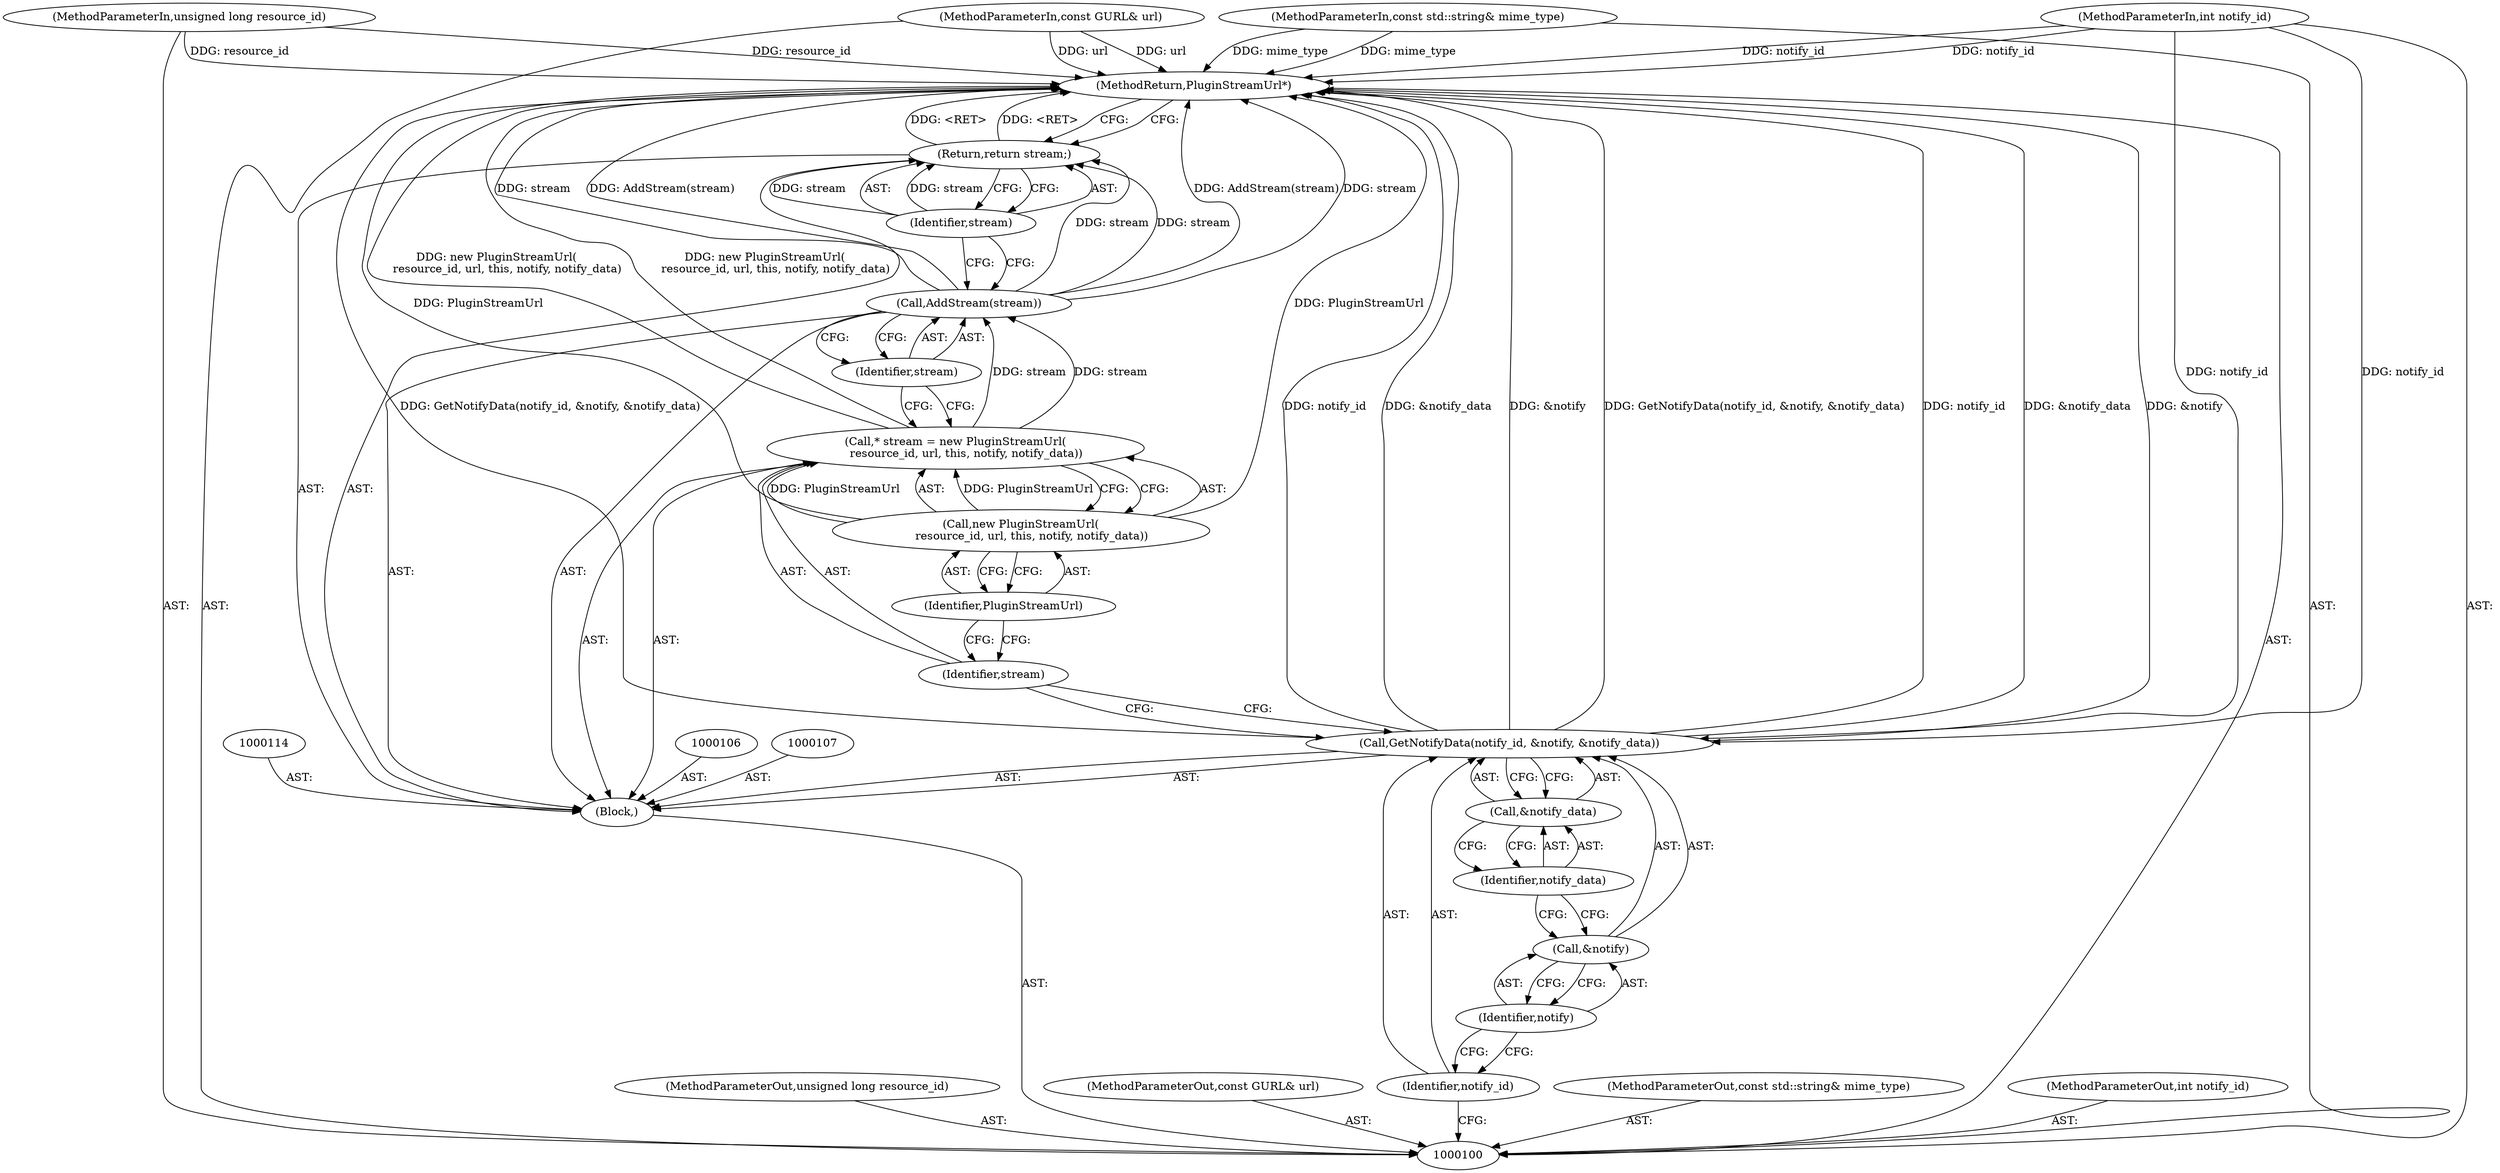 digraph "0_Chrome_ea3d1d84be3d6f97bf50e76511c9e26af6895533_25" {
"1000123" [label="(MethodReturn,PluginStreamUrl*)"];
"1000101" [label="(MethodParameterIn,unsigned long resource_id)"];
"1000158" [label="(MethodParameterOut,unsigned long resource_id)"];
"1000120" [label="(Identifier,stream)"];
"1000119" [label="(Call,AddStream(stream))"];
"1000122" [label="(Identifier,stream)"];
"1000121" [label="(Return,return stream;)"];
"1000102" [label="(MethodParameterIn,const GURL& url)"];
"1000159" [label="(MethodParameterOut,const GURL& url)"];
"1000103" [label="(MethodParameterIn,const std::string& mime_type)"];
"1000160" [label="(MethodParameterOut,const std::string& mime_type)"];
"1000104" [label="(MethodParameterIn,int notify_id)"];
"1000161" [label="(MethodParameterOut,int notify_id)"];
"1000105" [label="(Block,)"];
"1000109" [label="(Identifier,notify_id)"];
"1000108" [label="(Call,GetNotifyData(notify_id, &notify, &notify_data))"];
"1000110" [label="(Call,&notify)"];
"1000111" [label="(Identifier,notify)"];
"1000112" [label="(Call,&notify_data)"];
"1000113" [label="(Identifier,notify_data)"];
"1000115" [label="(Call,* stream = new PluginStreamUrl(\n      resource_id, url, this, notify, notify_data))"];
"1000116" [label="(Identifier,stream)"];
"1000117" [label="(Call,new PluginStreamUrl(\n      resource_id, url, this, notify, notify_data))"];
"1000118" [label="(Identifier,PluginStreamUrl)"];
"1000123" -> "1000100"  [label="AST: "];
"1000123" -> "1000121"  [label="CFG: "];
"1000121" -> "1000123"  [label="DDG: <RET>"];
"1000115" -> "1000123"  [label="DDG: new PluginStreamUrl(\n      resource_id, url, this, notify, notify_data)"];
"1000108" -> "1000123"  [label="DDG: GetNotifyData(notify_id, &notify, &notify_data)"];
"1000108" -> "1000123"  [label="DDG: notify_id"];
"1000108" -> "1000123"  [label="DDG: &notify_data"];
"1000108" -> "1000123"  [label="DDG: &notify"];
"1000104" -> "1000123"  [label="DDG: notify_id"];
"1000103" -> "1000123"  [label="DDG: mime_type"];
"1000117" -> "1000123"  [label="DDG: PluginStreamUrl"];
"1000119" -> "1000123"  [label="DDG: AddStream(stream)"];
"1000119" -> "1000123"  [label="DDG: stream"];
"1000102" -> "1000123"  [label="DDG: url"];
"1000101" -> "1000123"  [label="DDG: resource_id"];
"1000101" -> "1000100"  [label="AST: "];
"1000101" -> "1000123"  [label="DDG: resource_id"];
"1000158" -> "1000100"  [label="AST: "];
"1000120" -> "1000119"  [label="AST: "];
"1000120" -> "1000115"  [label="CFG: "];
"1000119" -> "1000120"  [label="CFG: "];
"1000119" -> "1000105"  [label="AST: "];
"1000119" -> "1000120"  [label="CFG: "];
"1000120" -> "1000119"  [label="AST: "];
"1000122" -> "1000119"  [label="CFG: "];
"1000119" -> "1000123"  [label="DDG: AddStream(stream)"];
"1000119" -> "1000123"  [label="DDG: stream"];
"1000115" -> "1000119"  [label="DDG: stream"];
"1000119" -> "1000121"  [label="DDG: stream"];
"1000122" -> "1000121"  [label="AST: "];
"1000122" -> "1000119"  [label="CFG: "];
"1000121" -> "1000122"  [label="CFG: "];
"1000122" -> "1000121"  [label="DDG: stream"];
"1000121" -> "1000105"  [label="AST: "];
"1000121" -> "1000122"  [label="CFG: "];
"1000122" -> "1000121"  [label="AST: "];
"1000123" -> "1000121"  [label="CFG: "];
"1000121" -> "1000123"  [label="DDG: <RET>"];
"1000122" -> "1000121"  [label="DDG: stream"];
"1000119" -> "1000121"  [label="DDG: stream"];
"1000102" -> "1000100"  [label="AST: "];
"1000102" -> "1000123"  [label="DDG: url"];
"1000159" -> "1000100"  [label="AST: "];
"1000103" -> "1000100"  [label="AST: "];
"1000103" -> "1000123"  [label="DDG: mime_type"];
"1000160" -> "1000100"  [label="AST: "];
"1000104" -> "1000100"  [label="AST: "];
"1000104" -> "1000123"  [label="DDG: notify_id"];
"1000104" -> "1000108"  [label="DDG: notify_id"];
"1000161" -> "1000100"  [label="AST: "];
"1000105" -> "1000100"  [label="AST: "];
"1000106" -> "1000105"  [label="AST: "];
"1000107" -> "1000105"  [label="AST: "];
"1000108" -> "1000105"  [label="AST: "];
"1000114" -> "1000105"  [label="AST: "];
"1000115" -> "1000105"  [label="AST: "];
"1000119" -> "1000105"  [label="AST: "];
"1000121" -> "1000105"  [label="AST: "];
"1000109" -> "1000108"  [label="AST: "];
"1000109" -> "1000100"  [label="CFG: "];
"1000111" -> "1000109"  [label="CFG: "];
"1000108" -> "1000105"  [label="AST: "];
"1000108" -> "1000112"  [label="CFG: "];
"1000109" -> "1000108"  [label="AST: "];
"1000110" -> "1000108"  [label="AST: "];
"1000112" -> "1000108"  [label="AST: "];
"1000116" -> "1000108"  [label="CFG: "];
"1000108" -> "1000123"  [label="DDG: GetNotifyData(notify_id, &notify, &notify_data)"];
"1000108" -> "1000123"  [label="DDG: notify_id"];
"1000108" -> "1000123"  [label="DDG: &notify_data"];
"1000108" -> "1000123"  [label="DDG: &notify"];
"1000104" -> "1000108"  [label="DDG: notify_id"];
"1000110" -> "1000108"  [label="AST: "];
"1000110" -> "1000111"  [label="CFG: "];
"1000111" -> "1000110"  [label="AST: "];
"1000113" -> "1000110"  [label="CFG: "];
"1000111" -> "1000110"  [label="AST: "];
"1000111" -> "1000109"  [label="CFG: "];
"1000110" -> "1000111"  [label="CFG: "];
"1000112" -> "1000108"  [label="AST: "];
"1000112" -> "1000113"  [label="CFG: "];
"1000113" -> "1000112"  [label="AST: "];
"1000108" -> "1000112"  [label="CFG: "];
"1000113" -> "1000112"  [label="AST: "];
"1000113" -> "1000110"  [label="CFG: "];
"1000112" -> "1000113"  [label="CFG: "];
"1000115" -> "1000105"  [label="AST: "];
"1000115" -> "1000117"  [label="CFG: "];
"1000116" -> "1000115"  [label="AST: "];
"1000117" -> "1000115"  [label="AST: "];
"1000120" -> "1000115"  [label="CFG: "];
"1000115" -> "1000123"  [label="DDG: new PluginStreamUrl(\n      resource_id, url, this, notify, notify_data)"];
"1000117" -> "1000115"  [label="DDG: PluginStreamUrl"];
"1000115" -> "1000119"  [label="DDG: stream"];
"1000116" -> "1000115"  [label="AST: "];
"1000116" -> "1000108"  [label="CFG: "];
"1000118" -> "1000116"  [label="CFG: "];
"1000117" -> "1000115"  [label="AST: "];
"1000117" -> "1000118"  [label="CFG: "];
"1000118" -> "1000117"  [label="AST: "];
"1000115" -> "1000117"  [label="CFG: "];
"1000117" -> "1000123"  [label="DDG: PluginStreamUrl"];
"1000117" -> "1000115"  [label="DDG: PluginStreamUrl"];
"1000118" -> "1000117"  [label="AST: "];
"1000118" -> "1000116"  [label="CFG: "];
"1000117" -> "1000118"  [label="CFG: "];
}
